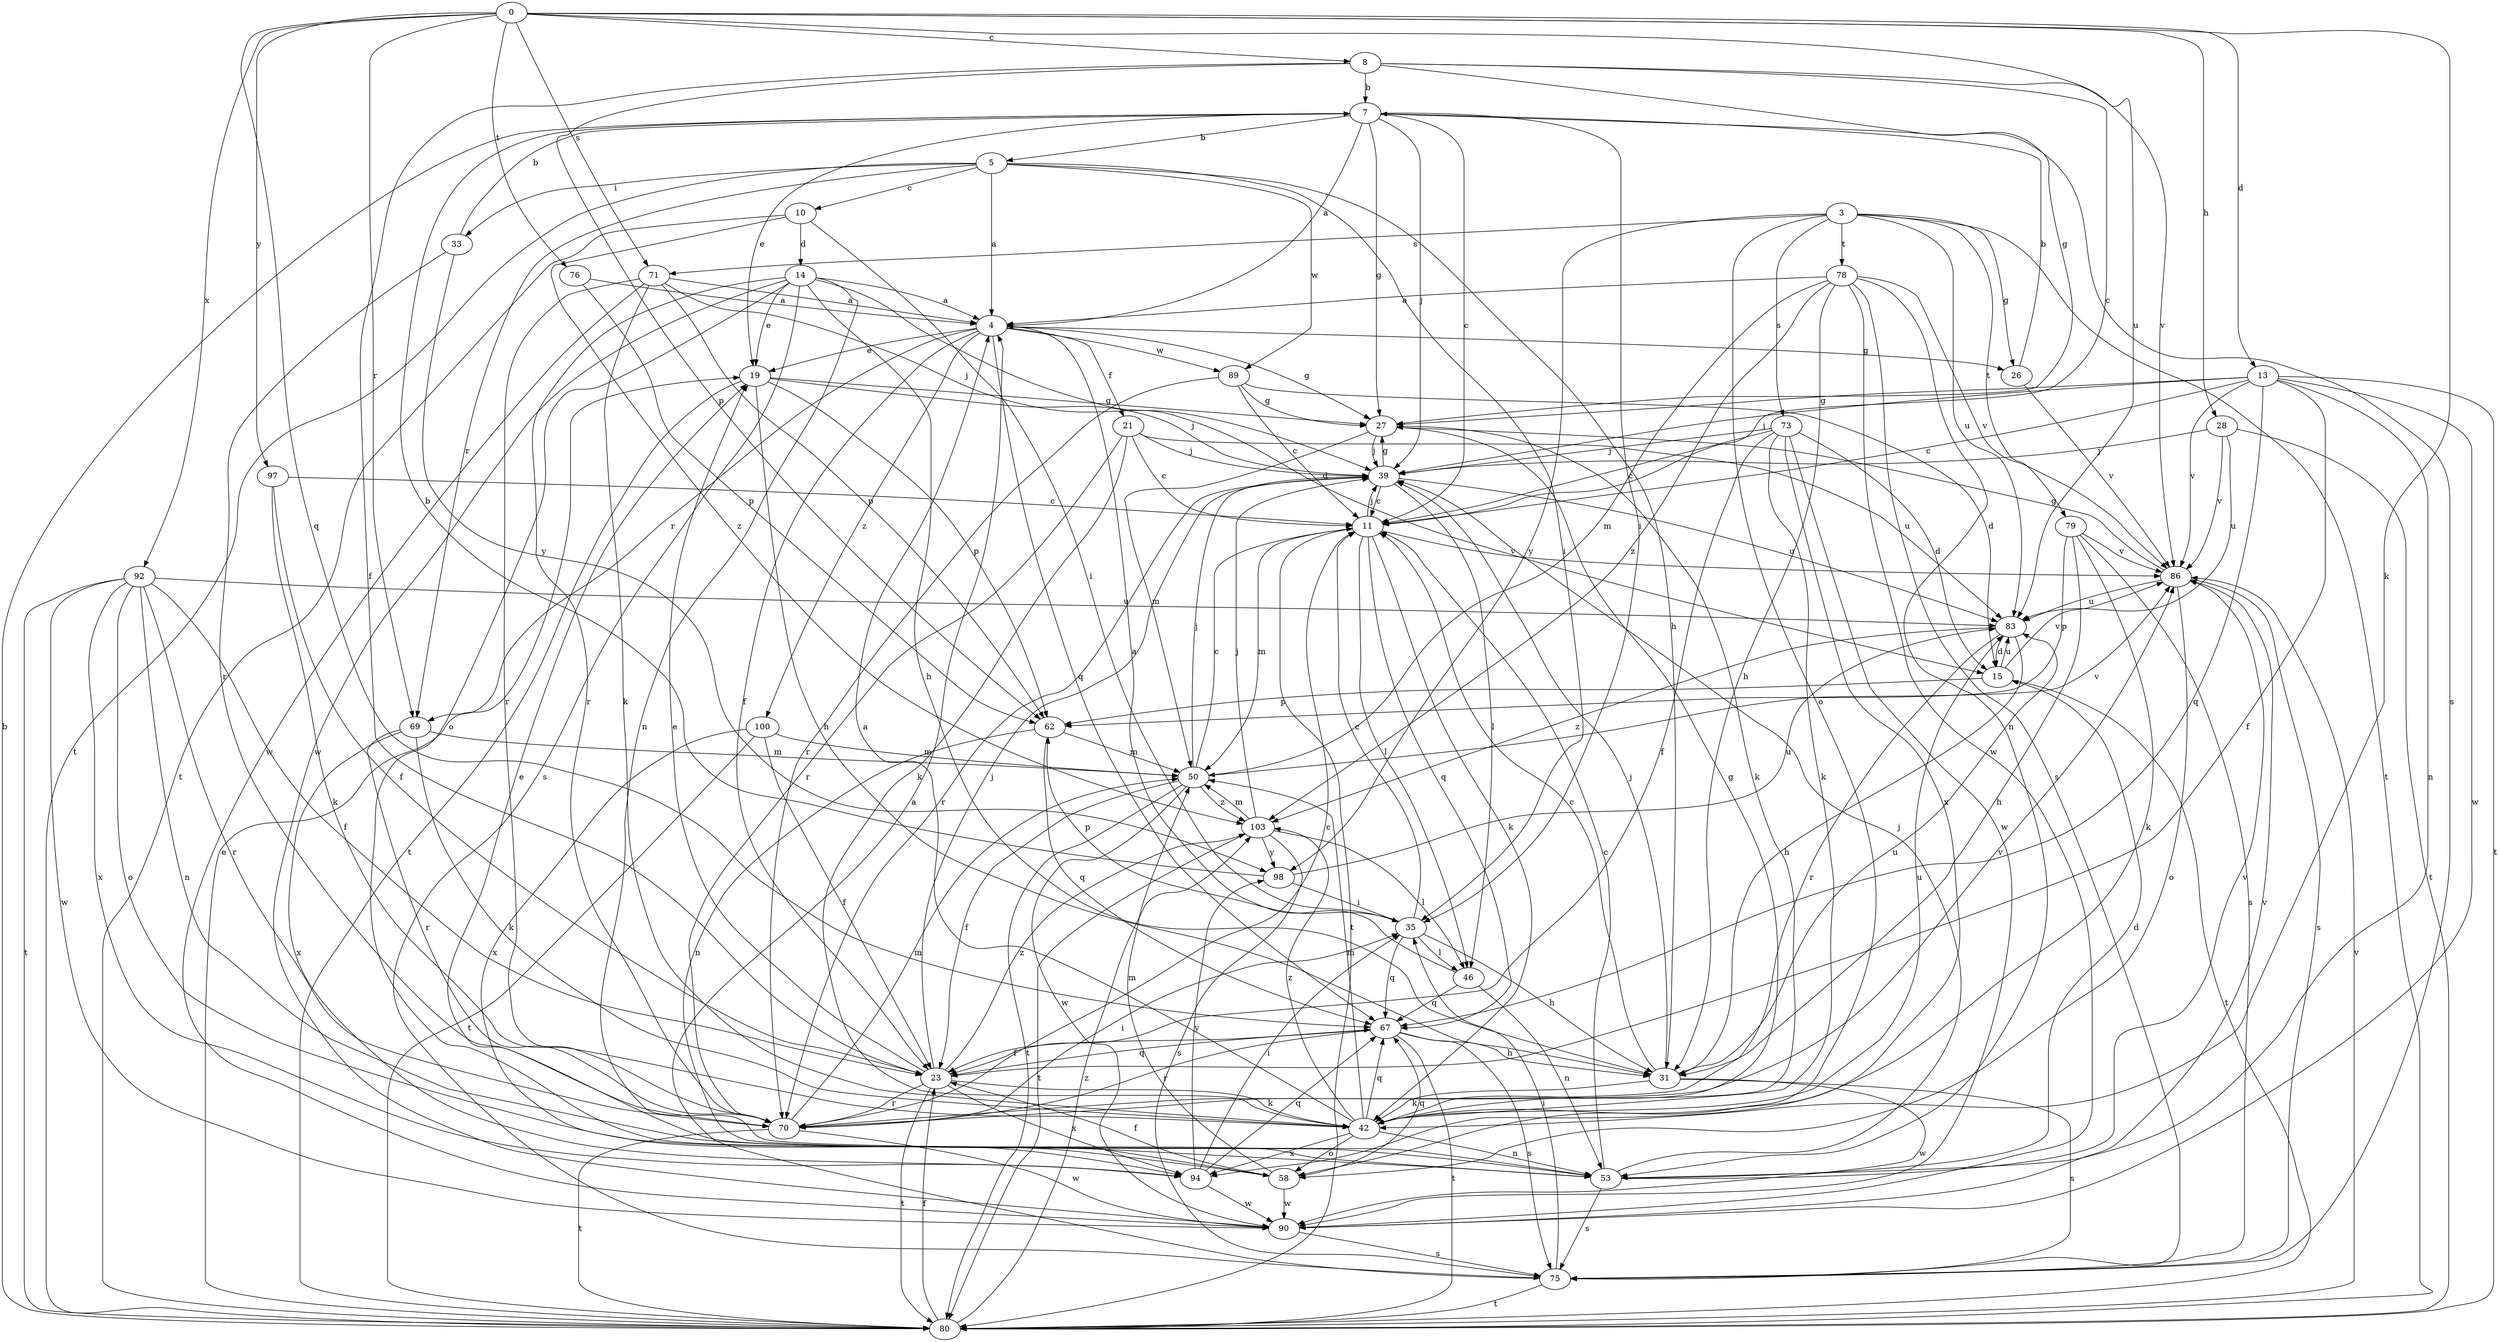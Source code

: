 strict digraph  {
0;
3;
4;
5;
7;
8;
10;
11;
13;
14;
15;
19;
21;
23;
26;
27;
28;
31;
33;
35;
39;
42;
46;
50;
53;
58;
62;
67;
69;
70;
71;
73;
75;
76;
78;
79;
80;
83;
86;
89;
90;
92;
94;
97;
98;
100;
103;
0 -> 8  [label=c];
0 -> 13  [label=d];
0 -> 28  [label=h];
0 -> 42  [label=k];
0 -> 67  [label=q];
0 -> 69  [label=r];
0 -> 71  [label=s];
0 -> 76  [label=t];
0 -> 83  [label=u];
0 -> 92  [label=x];
0 -> 97  [label=y];
3 -> 26  [label=g];
3 -> 58  [label=o];
3 -> 71  [label=s];
3 -> 73  [label=s];
3 -> 78  [label=t];
3 -> 79  [label=t];
3 -> 80  [label=t];
3 -> 83  [label=u];
3 -> 98  [label=y];
4 -> 19  [label=e];
4 -> 21  [label=f];
4 -> 23  [label=f];
4 -> 26  [label=g];
4 -> 27  [label=g];
4 -> 67  [label=q];
4 -> 69  [label=r];
4 -> 89  [label=w];
4 -> 100  [label=z];
5 -> 4  [label=a];
5 -> 10  [label=c];
5 -> 31  [label=h];
5 -> 33  [label=i];
5 -> 35  [label=i];
5 -> 69  [label=r];
5 -> 80  [label=t];
5 -> 89  [label=w];
7 -> 4  [label=a];
7 -> 5  [label=b];
7 -> 11  [label=c];
7 -> 19  [label=e];
7 -> 27  [label=g];
7 -> 35  [label=i];
7 -> 39  [label=j];
7 -> 75  [label=s];
8 -> 7  [label=b];
8 -> 11  [label=c];
8 -> 23  [label=f];
8 -> 27  [label=g];
8 -> 62  [label=p];
8 -> 86  [label=v];
10 -> 14  [label=d];
10 -> 35  [label=i];
10 -> 80  [label=t];
10 -> 103  [label=z];
11 -> 39  [label=j];
11 -> 42  [label=k];
11 -> 46  [label=l];
11 -> 50  [label=m];
11 -> 67  [label=q];
11 -> 80  [label=t];
11 -> 86  [label=v];
13 -> 11  [label=c];
13 -> 23  [label=f];
13 -> 27  [label=g];
13 -> 39  [label=j];
13 -> 53  [label=n];
13 -> 67  [label=q];
13 -> 80  [label=t];
13 -> 86  [label=v];
13 -> 90  [label=w];
14 -> 4  [label=a];
14 -> 15  [label=d];
14 -> 19  [label=e];
14 -> 31  [label=h];
14 -> 53  [label=n];
14 -> 58  [label=o];
14 -> 70  [label=r];
14 -> 75  [label=s];
14 -> 90  [label=w];
15 -> 62  [label=p];
15 -> 80  [label=t];
15 -> 83  [label=u];
15 -> 86  [label=v];
19 -> 27  [label=g];
19 -> 31  [label=h];
19 -> 39  [label=j];
19 -> 62  [label=p];
19 -> 80  [label=t];
21 -> 11  [label=c];
21 -> 39  [label=j];
21 -> 42  [label=k];
21 -> 70  [label=r];
21 -> 83  [label=u];
23 -> 19  [label=e];
23 -> 39  [label=j];
23 -> 42  [label=k];
23 -> 67  [label=q];
23 -> 70  [label=r];
23 -> 80  [label=t];
23 -> 94  [label=x];
23 -> 103  [label=z];
26 -> 7  [label=b];
26 -> 86  [label=v];
27 -> 39  [label=j];
27 -> 42  [label=k];
27 -> 50  [label=m];
28 -> 39  [label=j];
28 -> 80  [label=t];
28 -> 83  [label=u];
28 -> 86  [label=v];
31 -> 11  [label=c];
31 -> 39  [label=j];
31 -> 42  [label=k];
31 -> 75  [label=s];
31 -> 83  [label=u];
31 -> 90  [label=w];
33 -> 7  [label=b];
33 -> 70  [label=r];
33 -> 98  [label=y];
35 -> 11  [label=c];
35 -> 31  [label=h];
35 -> 46  [label=l];
35 -> 62  [label=p];
35 -> 67  [label=q];
39 -> 11  [label=c];
39 -> 27  [label=g];
39 -> 46  [label=l];
39 -> 70  [label=r];
39 -> 83  [label=u];
42 -> 4  [label=a];
42 -> 27  [label=g];
42 -> 50  [label=m];
42 -> 53  [label=n];
42 -> 58  [label=o];
42 -> 67  [label=q];
42 -> 83  [label=u];
42 -> 94  [label=x];
42 -> 103  [label=z];
46 -> 4  [label=a];
46 -> 53  [label=n];
46 -> 67  [label=q];
50 -> 11  [label=c];
50 -> 23  [label=f];
50 -> 39  [label=j];
50 -> 80  [label=t];
50 -> 86  [label=v];
50 -> 90  [label=w];
50 -> 103  [label=z];
53 -> 11  [label=c];
53 -> 15  [label=d];
53 -> 19  [label=e];
53 -> 39  [label=j];
53 -> 75  [label=s];
53 -> 86  [label=v];
58 -> 23  [label=f];
58 -> 50  [label=m];
58 -> 67  [label=q];
58 -> 90  [label=w];
62 -> 50  [label=m];
62 -> 53  [label=n];
62 -> 67  [label=q];
67 -> 23  [label=f];
67 -> 31  [label=h];
67 -> 70  [label=r];
67 -> 75  [label=s];
67 -> 80  [label=t];
69 -> 42  [label=k];
69 -> 50  [label=m];
69 -> 70  [label=r];
69 -> 94  [label=x];
70 -> 11  [label=c];
70 -> 35  [label=i];
70 -> 50  [label=m];
70 -> 80  [label=t];
70 -> 86  [label=v];
70 -> 90  [label=w];
71 -> 4  [label=a];
71 -> 39  [label=j];
71 -> 42  [label=k];
71 -> 62  [label=p];
71 -> 70  [label=r];
71 -> 90  [label=w];
73 -> 11  [label=c];
73 -> 15  [label=d];
73 -> 23  [label=f];
73 -> 39  [label=j];
73 -> 42  [label=k];
73 -> 90  [label=w];
73 -> 94  [label=x];
75 -> 4  [label=a];
75 -> 35  [label=i];
75 -> 80  [label=t];
76 -> 4  [label=a];
76 -> 62  [label=p];
78 -> 4  [label=a];
78 -> 31  [label=h];
78 -> 50  [label=m];
78 -> 53  [label=n];
78 -> 75  [label=s];
78 -> 86  [label=v];
78 -> 90  [label=w];
78 -> 103  [label=z];
79 -> 31  [label=h];
79 -> 42  [label=k];
79 -> 62  [label=p];
79 -> 75  [label=s];
79 -> 86  [label=v];
80 -> 7  [label=b];
80 -> 19  [label=e];
80 -> 23  [label=f];
80 -> 86  [label=v];
80 -> 103  [label=z];
83 -> 15  [label=d];
83 -> 31  [label=h];
83 -> 70  [label=r];
83 -> 103  [label=z];
86 -> 27  [label=g];
86 -> 58  [label=o];
86 -> 75  [label=s];
86 -> 83  [label=u];
89 -> 11  [label=c];
89 -> 15  [label=d];
89 -> 27  [label=g];
89 -> 70  [label=r];
90 -> 75  [label=s];
90 -> 86  [label=v];
92 -> 23  [label=f];
92 -> 53  [label=n];
92 -> 58  [label=o];
92 -> 70  [label=r];
92 -> 80  [label=t];
92 -> 83  [label=u];
92 -> 90  [label=w];
92 -> 94  [label=x];
94 -> 35  [label=i];
94 -> 67  [label=q];
94 -> 90  [label=w];
94 -> 98  [label=y];
97 -> 11  [label=c];
97 -> 23  [label=f];
97 -> 42  [label=k];
98 -> 7  [label=b];
98 -> 35  [label=i];
98 -> 83  [label=u];
100 -> 23  [label=f];
100 -> 50  [label=m];
100 -> 80  [label=t];
100 -> 94  [label=x];
103 -> 39  [label=j];
103 -> 46  [label=l];
103 -> 50  [label=m];
103 -> 75  [label=s];
103 -> 80  [label=t];
103 -> 98  [label=y];
}
